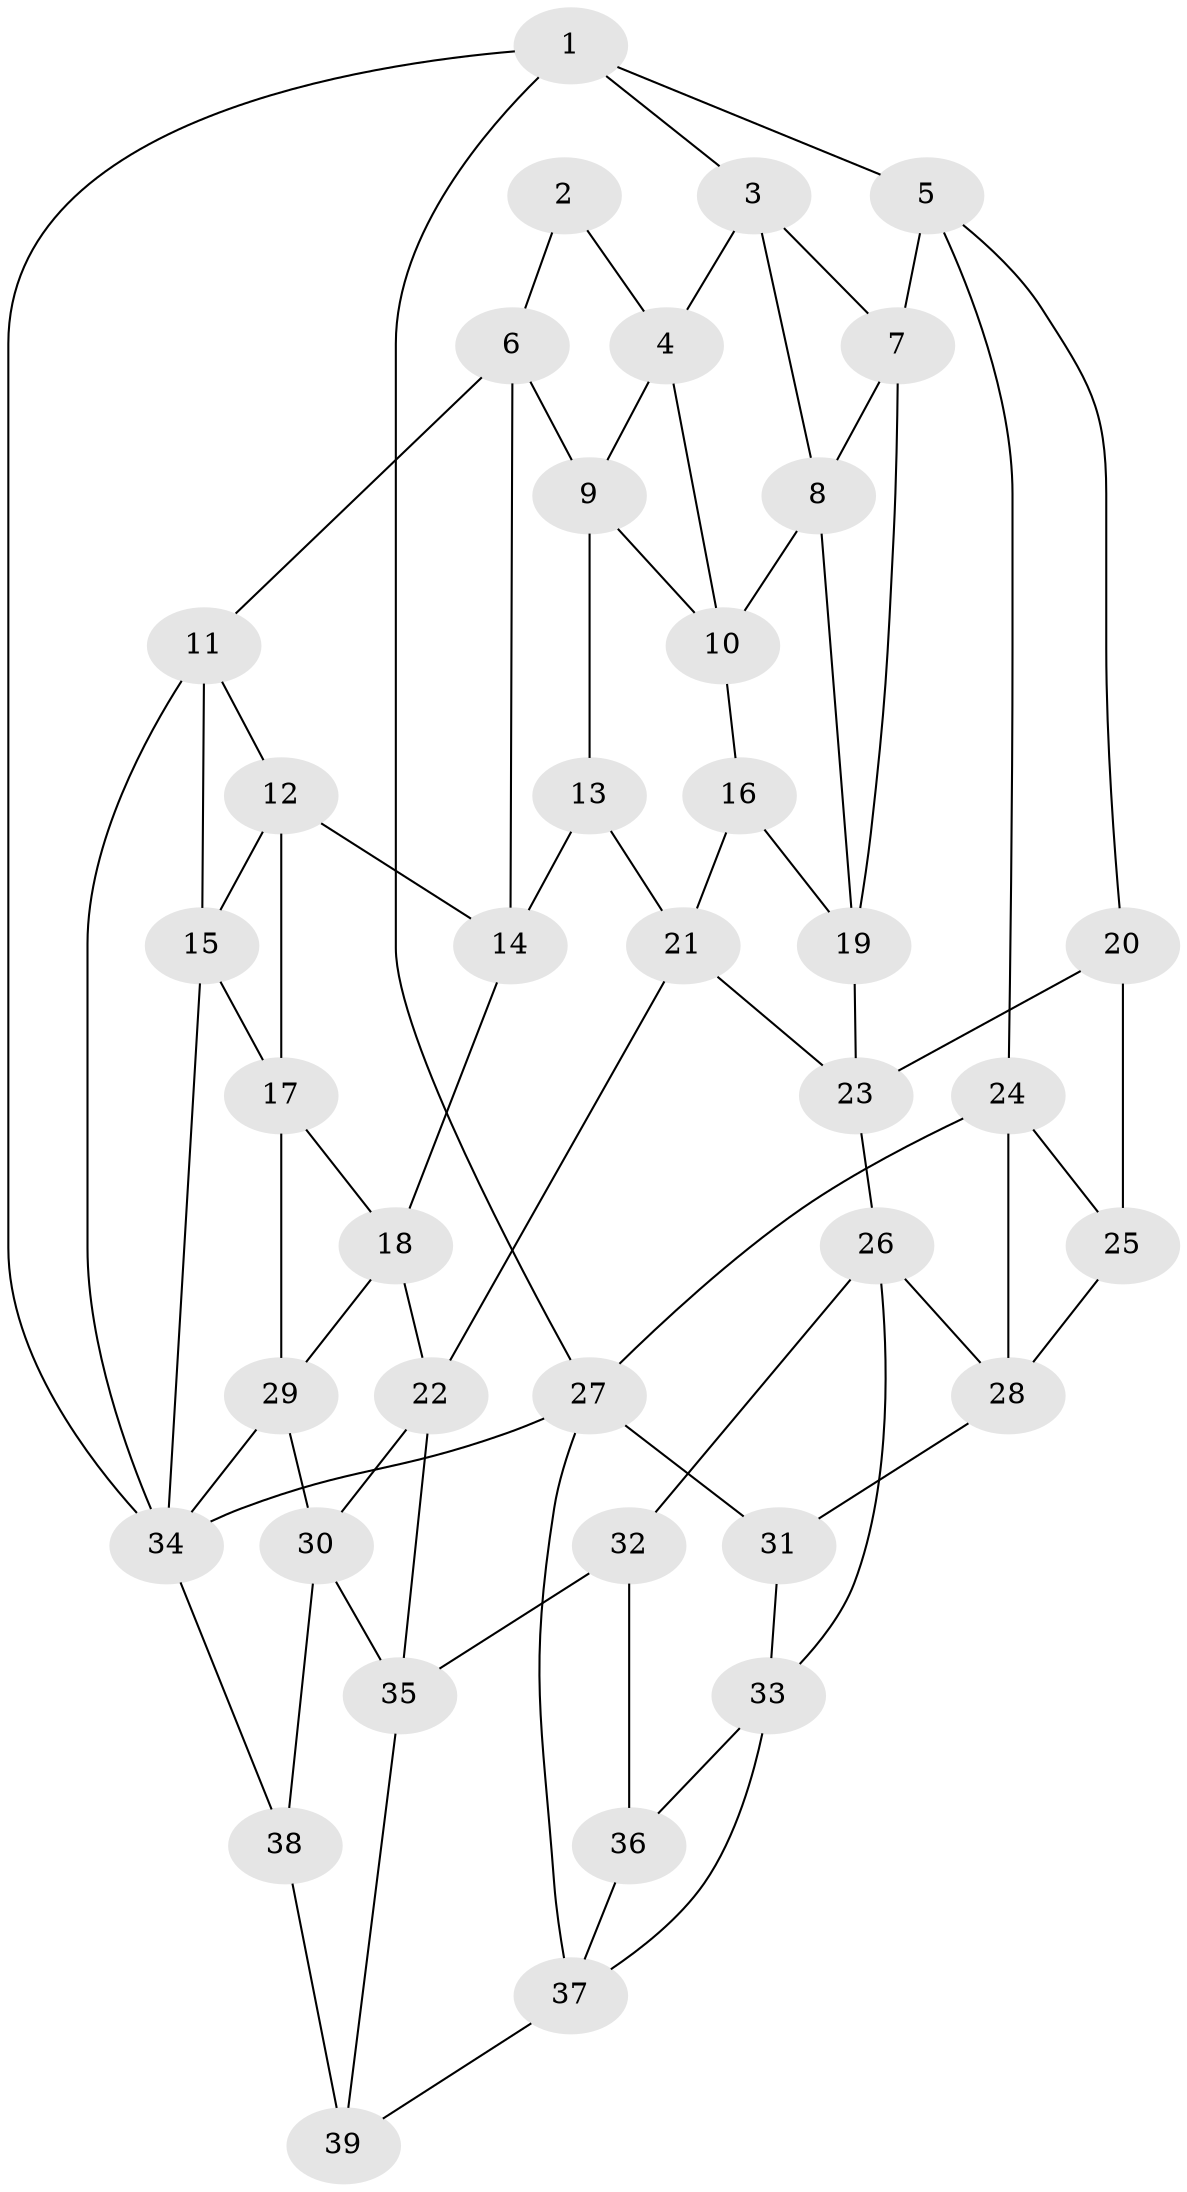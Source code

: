 // original degree distribution, {3: 0.02702702702702703, 5: 0.4594594594594595, 6: 0.24324324324324326, 4: 0.2702702702702703}
// Generated by graph-tools (version 1.1) at 2025/51/03/09/25 03:51:09]
// undirected, 39 vertices, 74 edges
graph export_dot {
graph [start="1"]
  node [color=gray90,style=filled];
  1;
  2;
  3;
  4;
  5;
  6;
  7;
  8;
  9;
  10;
  11;
  12;
  13;
  14;
  15;
  16;
  17;
  18;
  19;
  20;
  21;
  22;
  23;
  24;
  25;
  26;
  27;
  28;
  29;
  30;
  31;
  32;
  33;
  34;
  35;
  36;
  37;
  38;
  39;
  1 -- 3 [weight=1.0];
  1 -- 5 [weight=1.0];
  1 -- 27 [weight=1.0];
  1 -- 34 [weight=1.0];
  2 -- 4 [weight=1.0];
  2 -- 6 [weight=1.0];
  3 -- 4 [weight=1.0];
  3 -- 7 [weight=1.0];
  3 -- 8 [weight=1.0];
  4 -- 9 [weight=1.0];
  4 -- 10 [weight=1.0];
  5 -- 7 [weight=1.0];
  5 -- 20 [weight=1.0];
  5 -- 24 [weight=1.0];
  6 -- 9 [weight=1.0];
  6 -- 11 [weight=1.0];
  6 -- 14 [weight=1.0];
  7 -- 8 [weight=1.0];
  7 -- 19 [weight=1.0];
  8 -- 10 [weight=1.0];
  8 -- 19 [weight=1.0];
  9 -- 10 [weight=1.0];
  9 -- 13 [weight=1.0];
  10 -- 16 [weight=1.0];
  11 -- 12 [weight=1.0];
  11 -- 15 [weight=1.0];
  11 -- 34 [weight=1.0];
  12 -- 14 [weight=1.0];
  12 -- 15 [weight=1.0];
  12 -- 17 [weight=1.0];
  13 -- 14 [weight=1.0];
  13 -- 21 [weight=1.0];
  14 -- 18 [weight=1.0];
  15 -- 17 [weight=1.0];
  15 -- 34 [weight=1.0];
  16 -- 19 [weight=1.0];
  16 -- 21 [weight=1.0];
  17 -- 18 [weight=1.0];
  17 -- 29 [weight=1.0];
  18 -- 22 [weight=1.0];
  18 -- 29 [weight=1.0];
  19 -- 23 [weight=1.0];
  20 -- 23 [weight=1.0];
  20 -- 25 [weight=2.0];
  21 -- 22 [weight=1.0];
  21 -- 23 [weight=1.0];
  22 -- 30 [weight=1.0];
  22 -- 35 [weight=1.0];
  23 -- 26 [weight=1.0];
  24 -- 25 [weight=1.0];
  24 -- 27 [weight=1.0];
  24 -- 28 [weight=1.0];
  25 -- 28 [weight=1.0];
  26 -- 28 [weight=1.0];
  26 -- 32 [weight=1.0];
  26 -- 33 [weight=1.0];
  27 -- 31 [weight=1.0];
  27 -- 34 [weight=1.0];
  27 -- 37 [weight=1.0];
  28 -- 31 [weight=1.0];
  29 -- 30 [weight=1.0];
  29 -- 34 [weight=1.0];
  30 -- 35 [weight=1.0];
  30 -- 38 [weight=1.0];
  31 -- 33 [weight=1.0];
  32 -- 35 [weight=1.0];
  32 -- 36 [weight=2.0];
  33 -- 36 [weight=1.0];
  33 -- 37 [weight=1.0];
  34 -- 38 [weight=1.0];
  35 -- 39 [weight=1.0];
  36 -- 37 [weight=1.0];
  37 -- 39 [weight=1.0];
  38 -- 39 [weight=2.0];
}
